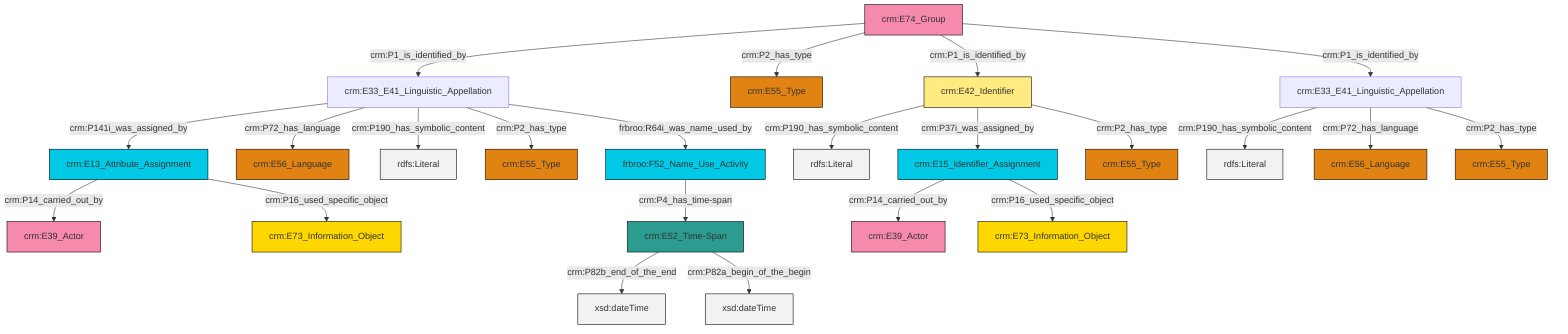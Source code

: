 graph TD
classDef Literal fill:#f2f2f2,stroke:#000000;
classDef CRM_Entity fill:#FFFFFF,stroke:#000000;
classDef Temporal_Entity fill:#00C9E6, stroke:#000000;
classDef Type fill:#E18312, stroke:#000000;
classDef Time-Span fill:#2C9C91, stroke:#000000;
classDef Appellation fill:#FFEB7F, stroke:#000000;
classDef Place fill:#008836, stroke:#000000;
classDef Persistent_Item fill:#B266B2, stroke:#000000;
classDef Conceptual_Object fill:#FFD700, stroke:#000000;
classDef Physical_Thing fill:#D2B48C, stroke:#000000;
classDef Actor fill:#f58aad, stroke:#000000;
classDef PC_Classes fill:#4ce600, stroke:#000000;
classDef Multi fill:#cccccc,stroke:#000000;

2["crm:E33_E41_Linguistic_Appellation"]:::Default -->|crm:P190_has_symbolic_content| 3[rdfs:Literal]:::Literal
4["crm:E52_Time-Span"]:::Time-Span -->|crm:P82b_end_of_the_end| 5[xsd:dateTime]:::Literal
4["crm:E52_Time-Span"]:::Time-Span -->|crm:P82a_begin_of_the_begin| 8[xsd:dateTime]:::Literal
11["crm:E15_Identifier_Assignment"]:::Temporal_Entity -->|crm:P14_carried_out_by| 12["crm:E39_Actor"]:::Actor
2["crm:E33_E41_Linguistic_Appellation"]:::Default -->|crm:P72_has_language| 13["crm:E56_Language"]:::Type
9["crm:E33_E41_Linguistic_Appellation"]:::Default -->|crm:P141i_was_assigned_by| 14["crm:E13_Attribute_Assignment"]:::Temporal_Entity
17["frbroo:F52_Name_Use_Activity"]:::Temporal_Entity -->|crm:P4_has_time-span| 4["crm:E52_Time-Span"]:::Time-Span
2["crm:E33_E41_Linguistic_Appellation"]:::Default -->|crm:P2_has_type| 18["crm:E55_Type"]:::Type
9["crm:E33_E41_Linguistic_Appellation"]:::Default -->|crm:P72_has_language| 0["crm:E56_Language"]:::Type
22["crm:E74_Group"]:::Actor -->|crm:P1_is_identified_by| 9["crm:E33_E41_Linguistic_Appellation"]:::Default
22["crm:E74_Group"]:::Actor -->|crm:P2_has_type| 15["crm:E55_Type"]:::Type
14["crm:E13_Attribute_Assignment"]:::Temporal_Entity -->|crm:P14_carried_out_by| 23["crm:E39_Actor"]:::Actor
22["crm:E74_Group"]:::Actor -->|crm:P1_is_identified_by| 24["crm:E42_Identifier"]:::Appellation
24["crm:E42_Identifier"]:::Appellation -->|crm:P190_has_symbolic_content| 25[rdfs:Literal]:::Literal
9["crm:E33_E41_Linguistic_Appellation"]:::Default -->|crm:P190_has_symbolic_content| 28[rdfs:Literal]:::Literal
24["crm:E42_Identifier"]:::Appellation -->|crm:P37i_was_assigned_by| 11["crm:E15_Identifier_Assignment"]:::Temporal_Entity
22["crm:E74_Group"]:::Actor -->|crm:P1_is_identified_by| 2["crm:E33_E41_Linguistic_Appellation"]:::Default
24["crm:E42_Identifier"]:::Appellation -->|crm:P2_has_type| 20["crm:E55_Type"]:::Type
9["crm:E33_E41_Linguistic_Appellation"]:::Default -->|crm:P2_has_type| 6["crm:E55_Type"]:::Type
14["crm:E13_Attribute_Assignment"]:::Temporal_Entity -->|crm:P16_used_specific_object| 33["crm:E73_Information_Object"]:::Conceptual_Object
9["crm:E33_E41_Linguistic_Appellation"]:::Default -->|frbroo:R64i_was_name_used_by| 17["frbroo:F52_Name_Use_Activity"]:::Temporal_Entity
11["crm:E15_Identifier_Assignment"]:::Temporal_Entity -->|crm:P16_used_specific_object| 30["crm:E73_Information_Object"]:::Conceptual_Object